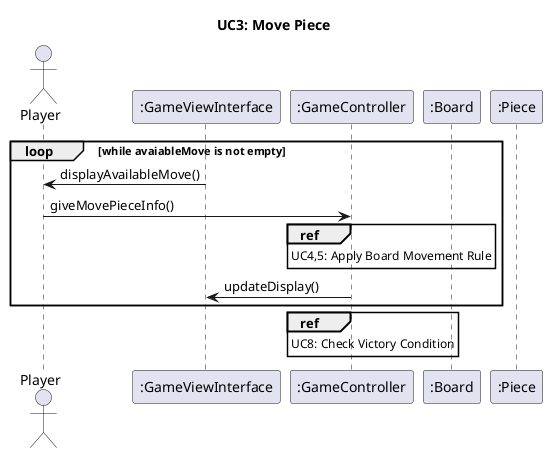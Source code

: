 @startuml
title UC3: Move Piece

actor Player
participant ":GameViewInterface" as GameViewInterface
participant ":GameController" as GameController
participant ":Board" as Board
participant ":Piece" as Piece

' Board 와 piece는 사용되지 않으므로 재검토 필요.

loop while avaiableMove is not empty
GameViewInterface -> Player : displayAvailableMove()
Player-> GameController : giveMovePieceInfo()

ref over GameController
	UC4,5: Apply Board Movement Rule
end ref

GameController -> GameViewInterface : updateDisplay()
end loop

ref over GameController
	UC8: Check Victory Condition
end ref


@enduml

